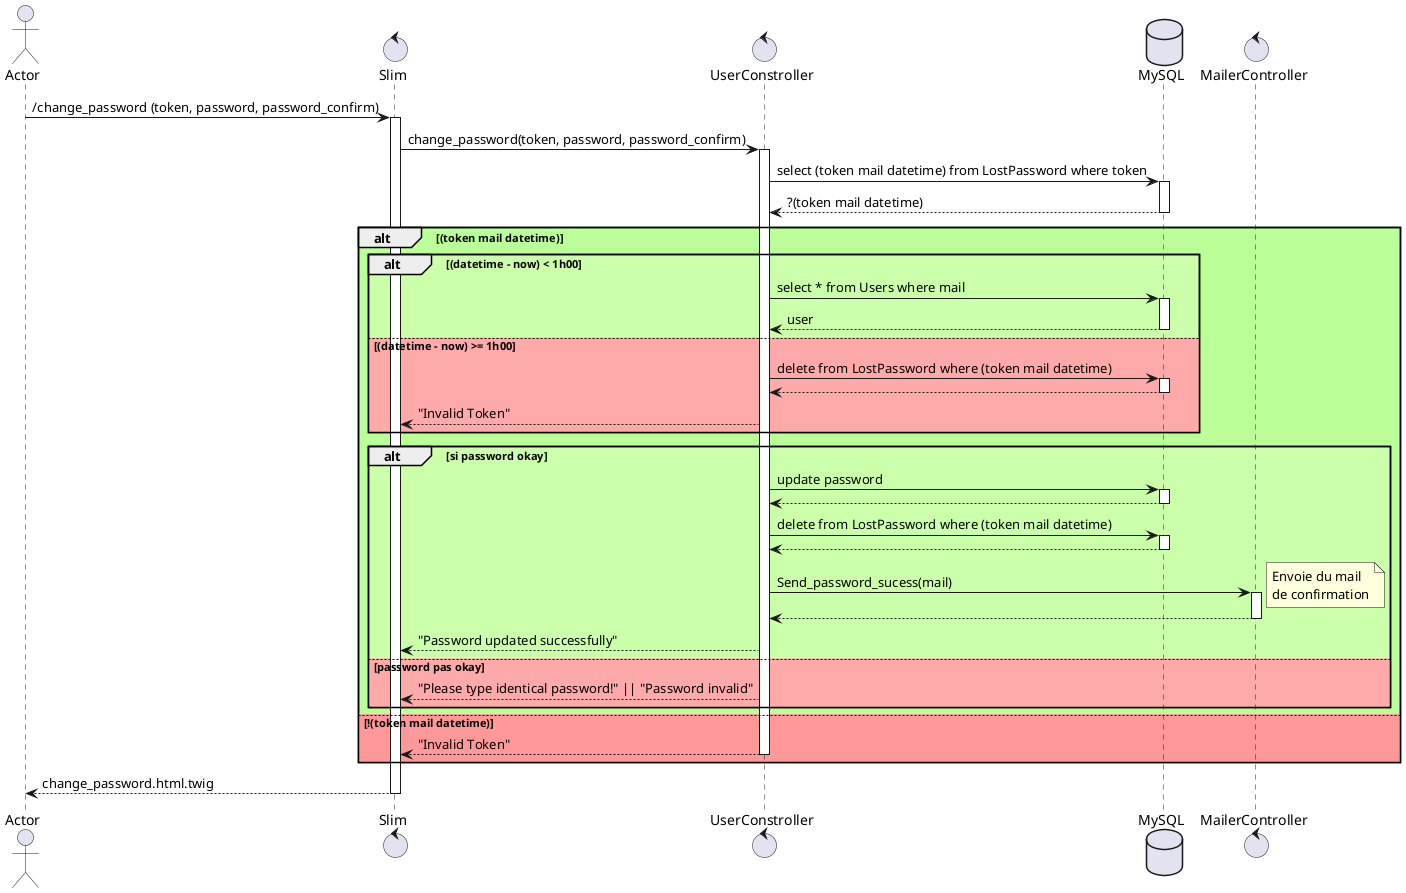 @startuml POST
actor Actor as a
control Slim as s
control UserConstroller as uc
database MySQL as db
control MailerController as mc

a -> s : /change_password (token, password, password_confirm)
activate s
s -> uc : change_password(token, password, password_confirm)
activate uc

uc -> db :select (token mail datetime) from LostPassword where token
activate db
db --> uc :?(token mail datetime)
deactivate db
alt #bbff99 (token mail datetime)

alt #ccffaa (datetime - now) < 1h00
uc -> db :select * from Users where mail
activate db
db --> uc :user
deactivate db
else #ffaaaa (datetime - now) >= 1h00
uc -> db :delete from LostPassword where (token mail datetime)
activate db
uc <-- db
deactivate db
s <-- uc :"Invalid Token"
end

alt #ccffaa si password okay
uc -> db :update password
activate db
uc <-- db
deactivate db
uc -> db :delete from LostPassword where (token mail datetime)
activate db
uc <-- db
deactivate db
uc -> mc :Send_password_sucess(mail)
activate mc
note right
Envoie du mail
de confirmation
end note
uc <-- mc
deactivate mc
s <-- uc :"Password updated successfully"
deactivate mc

else #ffaaaa password pas okay
uc --> s :"Please type identical password!" || "Password invalid"
end

else #ff9999 !(token mail datetime)
uc --> s :"Invalid Token"
deactivate uc
end
deactivate uc
s --> a :change_password.html.twig
deactivate s

@enduml